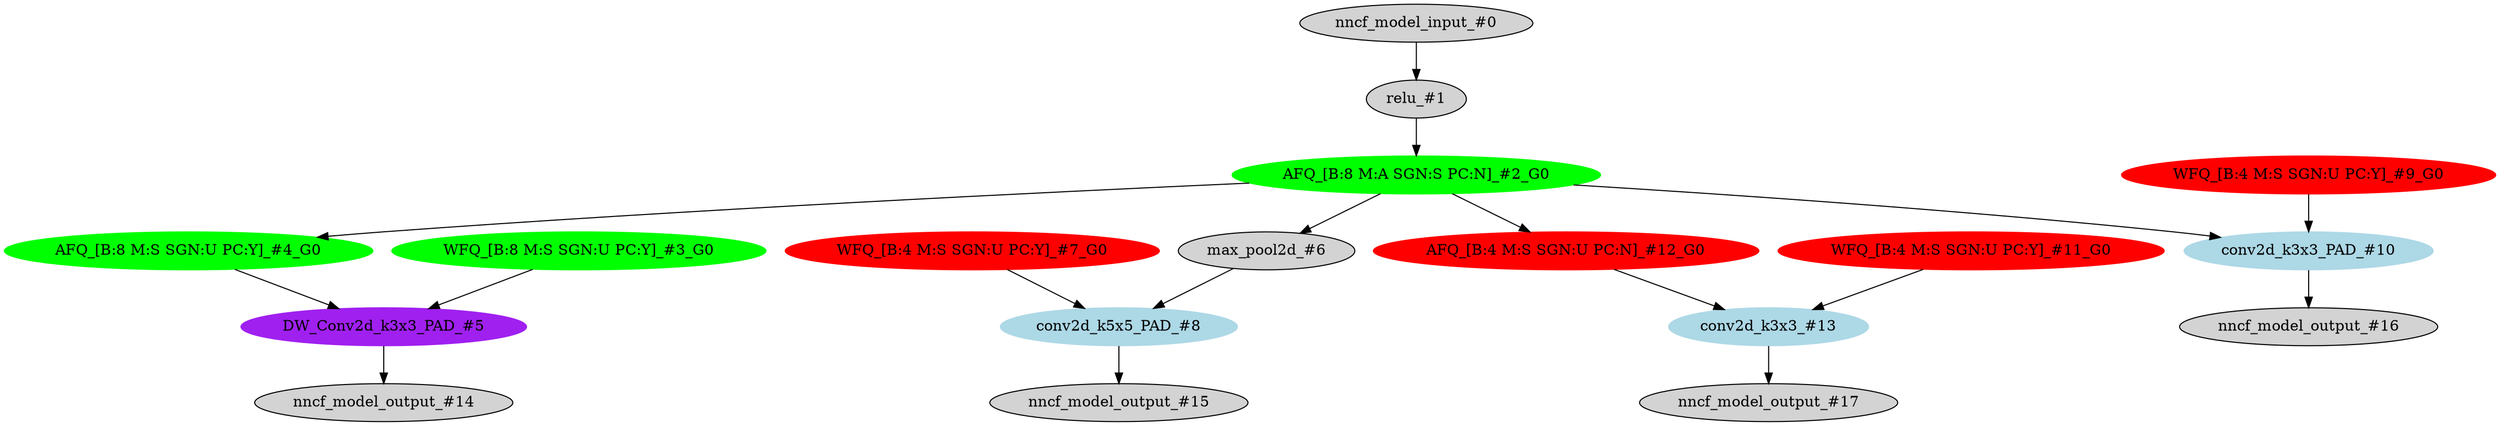 strict digraph  {
"0 /nncf_model_input_0" [id=0, label="nncf_model_input_#0", style=filled, type=nncf_model_input];
"1 MultiBranchesModel/ReLU/relu_0" [id=1, label="relu_#1", style=filled, type=relu];
"2 MultiBranchesModel/ReLU/AsymmetricQuantizer/asymmetric_quantize_0" [color=green, id=2, label="AFQ_[B:8 M:A SGN:S PC:N]_#2_G0", style=filled, type=asymmetric_quantize];
"3 MultiBranchesModel/NNCFConv2d[conv_a]/ModuleDict[pre_ops]/UpdateWeight[0]/SymmetricQuantizer[op]/symmetric_quantize_0" [color=green, id=3, label="WFQ_[B:8 M:S SGN:U PC:Y]_#3_G0", style=filled, type=symmetric_quantize];
"4 MultiBranchesModel/NNCFConv2d[conv_a]/SymmetricQuantizer/symmetric_quantize_0" [color=green, id=4, label="AFQ_[B:8 M:S SGN:U PC:Y]_#4_G0", style=filled, type=symmetric_quantize];
"5 MultiBranchesModel/NNCFConv2d[conv_a]/conv2d_0" [color=purple, id=5, label="DW_Conv2d_k3x3_PAD_#5", style=filled, type=conv2d];
"6 MultiBranchesModel/MaxPool2d[max_pool_b]/max_pool2d_0" [id=6, label="max_pool2d_#6", style=filled, type=max_pool2d];
"7 MultiBranchesModel/NNCFConv2d[conv_b]/ModuleDict[pre_ops]/UpdateWeight[0]/SymmetricQuantizer[op]/symmetric_quantize_0" [color=red, id=7, label="WFQ_[B:4 M:S SGN:U PC:Y]_#7_G0", style=filled, type=symmetric_quantize];
"8 MultiBranchesModel/NNCFConv2d[conv_b]/conv2d_0" [color=lightblue, id=8, label="conv2d_k5x5_PAD_#8", style=filled, type=conv2d];
"9 MultiBranchesModel/NNCFConv2d[conv_c]/ModuleDict[pre_ops]/UpdateWeight[0]/SymmetricQuantizer[op]/symmetric_quantize_0" [color=red, id=9, label="WFQ_[B:4 M:S SGN:U PC:Y]_#9_G0", style=filled, type=symmetric_quantize];
"10 MultiBranchesModel/NNCFConv2d[conv_c]/conv2d_0" [color=lightblue, id=10, label="conv2d_k3x3_PAD_#10", style=filled, type=conv2d];
"11 MultiBranchesModel/NNCFConv2d[conv_d]/ModuleDict[pre_ops]/UpdateWeight[0]/SymmetricQuantizer[op]/symmetric_quantize_0" [color=red, id=11, label="WFQ_[B:4 M:S SGN:U PC:Y]_#11_G0", style=filled, type=symmetric_quantize];
"12 MultiBranchesModel/NNCFConv2d[conv_d]/SymmetricQuantizer/symmetric_quantize_0" [color=red, id=12, label="AFQ_[B:4 M:S SGN:U PC:N]_#12_G0", style=filled, type=symmetric_quantize];
"13 MultiBranchesModel/NNCFConv2d[conv_d]/conv2d_0" [color=lightblue, id=13, label="conv2d_k3x3_#13", style=filled, type=conv2d];
"14 /nncf_model_output_0" [id=14, label="nncf_model_output_#14", style=filled, type=nncf_model_output];
"15 /nncf_model_output_1" [id=15, label="nncf_model_output_#15", style=filled, type=nncf_model_output];
"16 /nncf_model_output_2" [id=16, label="nncf_model_output_#16", style=filled, type=nncf_model_output];
"17 /nncf_model_output_3" [id=17, label="nncf_model_output_#17", style=filled, type=nncf_model_output];
"0 /nncf_model_input_0" -> "1 MultiBranchesModel/ReLU/relu_0";
"1 MultiBranchesModel/ReLU/relu_0" -> "2 MultiBranchesModel/ReLU/AsymmetricQuantizer/asymmetric_quantize_0";
"2 MultiBranchesModel/ReLU/AsymmetricQuantizer/asymmetric_quantize_0" -> "4 MultiBranchesModel/NNCFConv2d[conv_a]/SymmetricQuantizer/symmetric_quantize_0";
"2 MultiBranchesModel/ReLU/AsymmetricQuantizer/asymmetric_quantize_0" -> "6 MultiBranchesModel/MaxPool2d[max_pool_b]/max_pool2d_0";
"2 MultiBranchesModel/ReLU/AsymmetricQuantizer/asymmetric_quantize_0" -> "10 MultiBranchesModel/NNCFConv2d[conv_c]/conv2d_0";
"2 MultiBranchesModel/ReLU/AsymmetricQuantizer/asymmetric_quantize_0" -> "12 MultiBranchesModel/NNCFConv2d[conv_d]/SymmetricQuantizer/symmetric_quantize_0";
"3 MultiBranchesModel/NNCFConv2d[conv_a]/ModuleDict[pre_ops]/UpdateWeight[0]/SymmetricQuantizer[op]/symmetric_quantize_0" -> "5 MultiBranchesModel/NNCFConv2d[conv_a]/conv2d_0";
"4 MultiBranchesModel/NNCFConv2d[conv_a]/SymmetricQuantizer/symmetric_quantize_0" -> "5 MultiBranchesModel/NNCFConv2d[conv_a]/conv2d_0";
"5 MultiBranchesModel/NNCFConv2d[conv_a]/conv2d_0" -> "14 /nncf_model_output_0";
"6 MultiBranchesModel/MaxPool2d[max_pool_b]/max_pool2d_0" -> "8 MultiBranchesModel/NNCFConv2d[conv_b]/conv2d_0";
"7 MultiBranchesModel/NNCFConv2d[conv_b]/ModuleDict[pre_ops]/UpdateWeight[0]/SymmetricQuantizer[op]/symmetric_quantize_0" -> "8 MultiBranchesModel/NNCFConv2d[conv_b]/conv2d_0";
"8 MultiBranchesModel/NNCFConv2d[conv_b]/conv2d_0" -> "15 /nncf_model_output_1";
"9 MultiBranchesModel/NNCFConv2d[conv_c]/ModuleDict[pre_ops]/UpdateWeight[0]/SymmetricQuantizer[op]/symmetric_quantize_0" -> "10 MultiBranchesModel/NNCFConv2d[conv_c]/conv2d_0";
"10 MultiBranchesModel/NNCFConv2d[conv_c]/conv2d_0" -> "16 /nncf_model_output_2";
"11 MultiBranchesModel/NNCFConv2d[conv_d]/ModuleDict[pre_ops]/UpdateWeight[0]/SymmetricQuantizer[op]/symmetric_quantize_0" -> "13 MultiBranchesModel/NNCFConv2d[conv_d]/conv2d_0";
"12 MultiBranchesModel/NNCFConv2d[conv_d]/SymmetricQuantizer/symmetric_quantize_0" -> "13 MultiBranchesModel/NNCFConv2d[conv_d]/conv2d_0";
"13 MultiBranchesModel/NNCFConv2d[conv_d]/conv2d_0" -> "17 /nncf_model_output_3";
}

